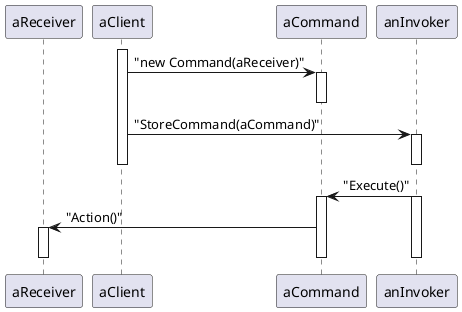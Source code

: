 @startuml
participant aReceiver
participant aClient
participant aCommand
participant anInvoker

activate aClient
aClient -> aCommand : "new Command(aReceiver)"
activate aCommand
deactivate aCommand
aClient -> anInvoker : "StoreCommand(aCommand)"
activate anInvoker
deactivate aClient
deactivate anInvoker

anInvoker -> aCommand : "Execute()"
activate anInvoker
activate aCommand
aCommand -> aReceiver : "Action()"
activate aReceiver
deactivate anInvoker
deactivate aCommand
deactivate aReceiver
@enduml
